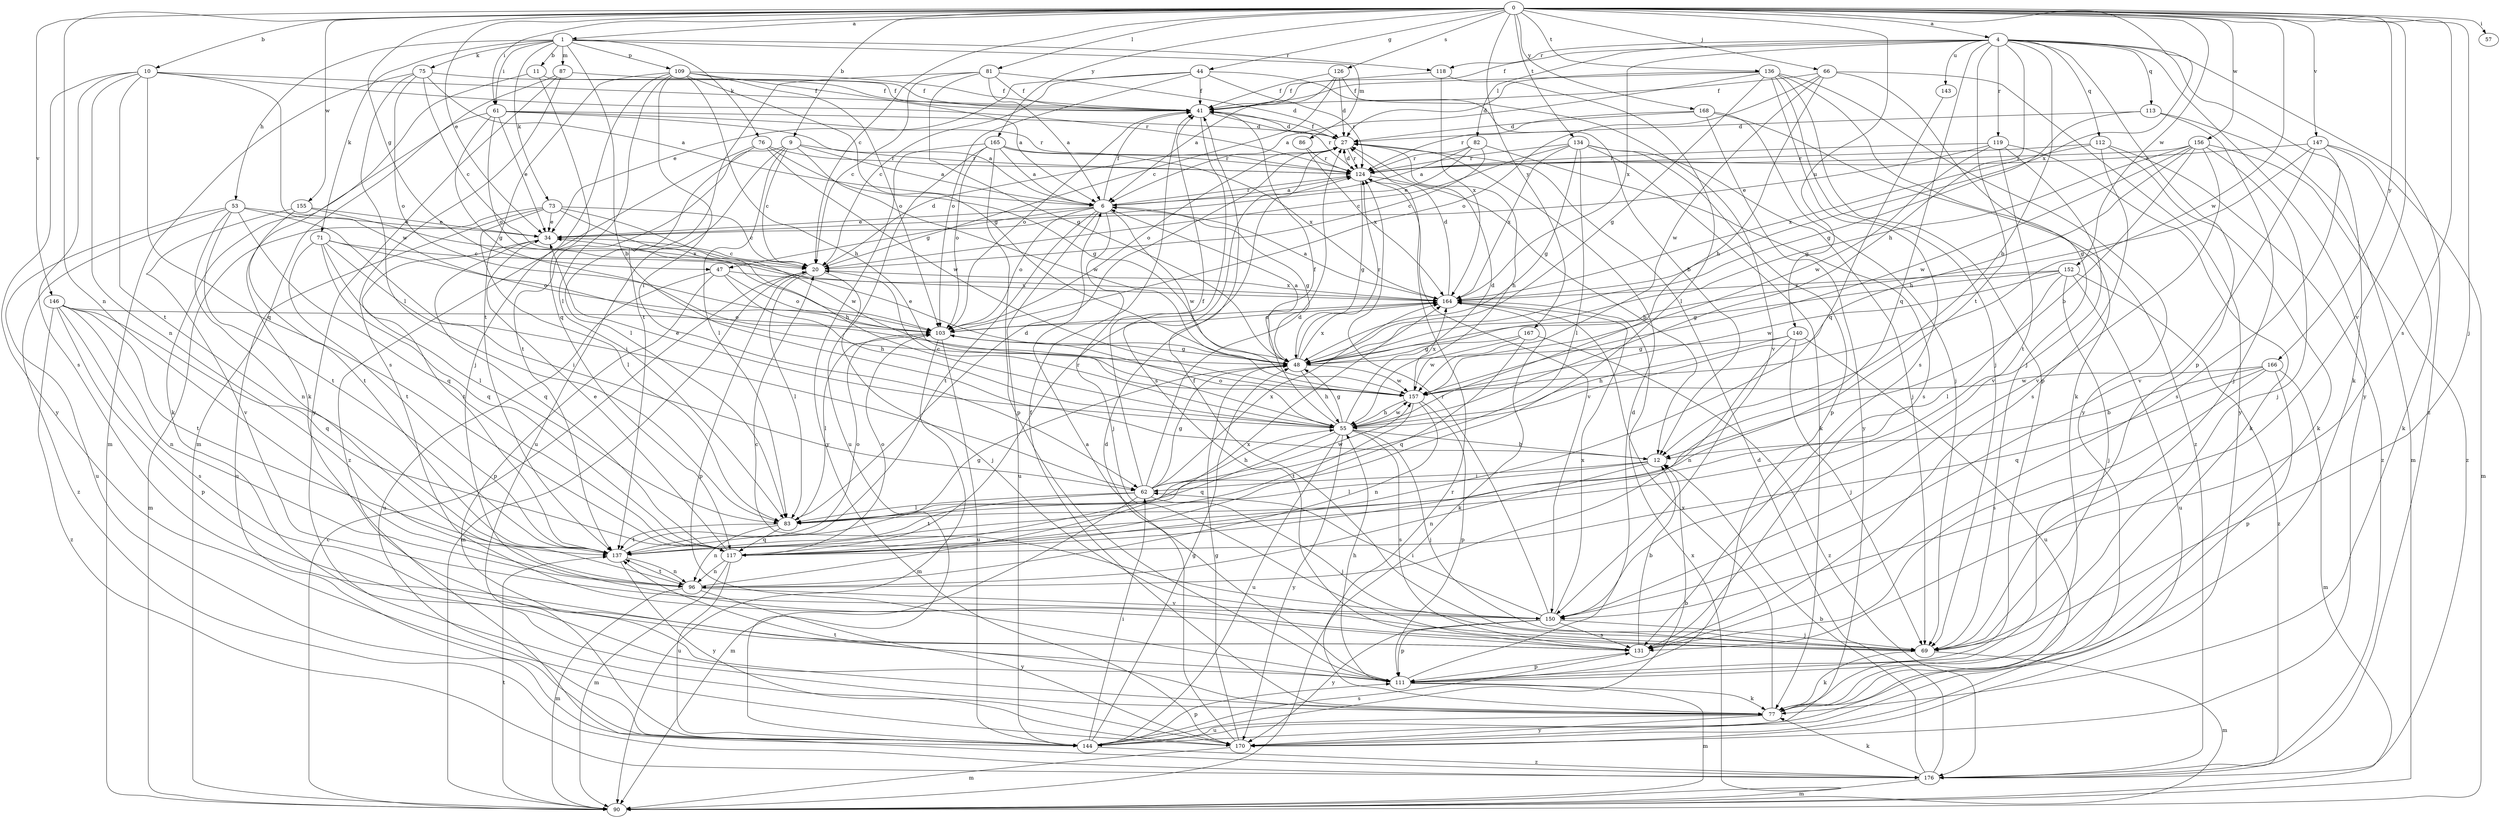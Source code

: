 strict digraph  {
0;
1;
4;
6;
9;
10;
11;
12;
20;
27;
34;
41;
44;
47;
48;
53;
55;
57;
61;
62;
66;
69;
71;
73;
75;
76;
77;
81;
82;
83;
86;
87;
90;
96;
103;
109;
111;
112;
113;
117;
118;
119;
124;
126;
131;
134;
136;
137;
140;
143;
144;
146;
147;
150;
152;
155;
156;
157;
164;
165;
166;
167;
168;
170;
176;
0 -> 1  [label=a];
0 -> 4  [label=a];
0 -> 9  [label=b];
0 -> 10  [label=b];
0 -> 20  [label=c];
0 -> 34  [label=e];
0 -> 44  [label=g];
0 -> 47  [label=g];
0 -> 57  [label=i];
0 -> 61  [label=i];
0 -> 66  [label=j];
0 -> 69  [label=j];
0 -> 81  [label=l];
0 -> 96  [label=n];
0 -> 126  [label=s];
0 -> 131  [label=s];
0 -> 134  [label=t];
0 -> 136  [label=t];
0 -> 140  [label=u];
0 -> 146  [label=v];
0 -> 147  [label=v];
0 -> 150  [label=v];
0 -> 152  [label=w];
0 -> 155  [label=w];
0 -> 156  [label=w];
0 -> 157  [label=w];
0 -> 164  [label=x];
0 -> 165  [label=y];
0 -> 166  [label=y];
0 -> 167  [label=y];
0 -> 168  [label=y];
1 -> 11  [label=b];
1 -> 12  [label=b];
1 -> 53  [label=h];
1 -> 61  [label=i];
1 -> 71  [label=k];
1 -> 73  [label=k];
1 -> 75  [label=k];
1 -> 76  [label=k];
1 -> 86  [label=m];
1 -> 87  [label=m];
1 -> 109  [label=p];
1 -> 118  [label=r];
4 -> 12  [label=b];
4 -> 41  [label=f];
4 -> 55  [label=h];
4 -> 77  [label=k];
4 -> 82  [label=l];
4 -> 111  [label=p];
4 -> 112  [label=q];
4 -> 113  [label=q];
4 -> 117  [label=q];
4 -> 118  [label=r];
4 -> 119  [label=r];
4 -> 137  [label=t];
4 -> 143  [label=u];
4 -> 164  [label=x];
4 -> 170  [label=y];
4 -> 176  [label=z];
6 -> 34  [label=e];
6 -> 41  [label=f];
6 -> 47  [label=g];
6 -> 48  [label=g];
6 -> 69  [label=j];
6 -> 103  [label=o];
6 -> 124  [label=r];
6 -> 137  [label=t];
6 -> 144  [label=u];
6 -> 157  [label=w];
9 -> 6  [label=a];
9 -> 20  [label=c];
9 -> 83  [label=l];
9 -> 124  [label=r];
9 -> 137  [label=t];
9 -> 144  [label=u];
9 -> 157  [label=w];
10 -> 41  [label=f];
10 -> 96  [label=n];
10 -> 117  [label=q];
10 -> 124  [label=r];
10 -> 131  [label=s];
10 -> 137  [label=t];
10 -> 157  [label=w];
10 -> 170  [label=y];
11 -> 41  [label=f];
11 -> 77  [label=k];
11 -> 117  [label=q];
12 -> 62  [label=i];
12 -> 83  [label=l];
12 -> 96  [label=n];
20 -> 27  [label=d];
20 -> 69  [label=j];
20 -> 83  [label=l];
20 -> 90  [label=m];
20 -> 111  [label=p];
20 -> 164  [label=x];
27 -> 41  [label=f];
27 -> 55  [label=h];
27 -> 103  [label=o];
27 -> 124  [label=r];
34 -> 20  [label=c];
34 -> 117  [label=q];
34 -> 137  [label=t];
41 -> 27  [label=d];
41 -> 103  [label=o];
41 -> 124  [label=r];
41 -> 131  [label=s];
44 -> 12  [label=b];
44 -> 20  [label=c];
44 -> 34  [label=e];
44 -> 41  [label=f];
44 -> 103  [label=o];
44 -> 124  [label=r];
47 -> 55  [label=h];
47 -> 103  [label=o];
47 -> 111  [label=p];
47 -> 144  [label=u];
47 -> 164  [label=x];
48 -> 6  [label=a];
48 -> 34  [label=e];
48 -> 55  [label=h];
48 -> 124  [label=r];
48 -> 157  [label=w];
48 -> 164  [label=x];
53 -> 34  [label=e];
53 -> 62  [label=i];
53 -> 96  [label=n];
53 -> 117  [label=q];
53 -> 137  [label=t];
53 -> 144  [label=u];
53 -> 176  [label=z];
55 -> 12  [label=b];
55 -> 20  [label=c];
55 -> 27  [label=d];
55 -> 34  [label=e];
55 -> 41  [label=f];
55 -> 48  [label=g];
55 -> 69  [label=j];
55 -> 103  [label=o];
55 -> 117  [label=q];
55 -> 131  [label=s];
55 -> 144  [label=u];
55 -> 157  [label=w];
55 -> 170  [label=y];
61 -> 6  [label=a];
61 -> 27  [label=d];
61 -> 34  [label=e];
61 -> 48  [label=g];
61 -> 77  [label=k];
61 -> 103  [label=o];
61 -> 124  [label=r];
62 -> 27  [label=d];
62 -> 41  [label=f];
62 -> 48  [label=g];
62 -> 55  [label=h];
62 -> 69  [label=j];
62 -> 83  [label=l];
62 -> 90  [label=m];
62 -> 137  [label=t];
62 -> 157  [label=w];
62 -> 164  [label=x];
66 -> 41  [label=f];
66 -> 55  [label=h];
66 -> 69  [label=j];
66 -> 103  [label=o];
66 -> 157  [label=w];
66 -> 170  [label=y];
69 -> 41  [label=f];
69 -> 77  [label=k];
69 -> 90  [label=m];
71 -> 20  [label=c];
71 -> 62  [label=i];
71 -> 83  [label=l];
71 -> 103  [label=o];
71 -> 117  [label=q];
71 -> 137  [label=t];
73 -> 20  [label=c];
73 -> 34  [label=e];
73 -> 55  [label=h];
73 -> 83  [label=l];
73 -> 90  [label=m];
73 -> 144  [label=u];
73 -> 157  [label=w];
75 -> 6  [label=a];
75 -> 20  [label=c];
75 -> 41  [label=f];
75 -> 83  [label=l];
75 -> 90  [label=m];
75 -> 103  [label=o];
76 -> 48  [label=g];
76 -> 83  [label=l];
76 -> 124  [label=r];
76 -> 157  [label=w];
76 -> 176  [label=z];
77 -> 41  [label=f];
77 -> 137  [label=t];
77 -> 144  [label=u];
77 -> 164  [label=x];
77 -> 170  [label=y];
81 -> 6  [label=a];
81 -> 20  [label=c];
81 -> 27  [label=d];
81 -> 41  [label=f];
81 -> 48  [label=g];
81 -> 137  [label=t];
82 -> 6  [label=a];
82 -> 20  [label=c];
82 -> 34  [label=e];
82 -> 124  [label=r];
82 -> 131  [label=s];
83 -> 27  [label=d];
83 -> 96  [label=n];
83 -> 117  [label=q];
83 -> 137  [label=t];
86 -> 124  [label=r];
86 -> 164  [label=x];
87 -> 41  [label=f];
87 -> 90  [label=m];
87 -> 131  [label=s];
87 -> 170  [label=y];
90 -> 20  [label=c];
90 -> 124  [label=r];
90 -> 137  [label=t];
90 -> 164  [label=x];
96 -> 90  [label=m];
96 -> 137  [label=t];
96 -> 150  [label=v];
96 -> 164  [label=x];
96 -> 170  [label=y];
103 -> 48  [label=g];
103 -> 83  [label=l];
103 -> 90  [label=m];
103 -> 144  [label=u];
103 -> 164  [label=x];
109 -> 6  [label=a];
109 -> 41  [label=f];
109 -> 48  [label=g];
109 -> 55  [label=h];
109 -> 62  [label=i];
109 -> 69  [label=j];
109 -> 83  [label=l];
109 -> 103  [label=o];
109 -> 137  [label=t];
111 -> 6  [label=a];
111 -> 27  [label=d];
111 -> 55  [label=h];
111 -> 77  [label=k];
111 -> 90  [label=m];
112 -> 77  [label=k];
112 -> 124  [label=r];
112 -> 131  [label=s];
112 -> 164  [label=x];
112 -> 176  [label=z];
113 -> 27  [label=d];
113 -> 48  [label=g];
113 -> 69  [label=j];
113 -> 90  [label=m];
117 -> 34  [label=e];
117 -> 90  [label=m];
117 -> 96  [label=n];
117 -> 103  [label=o];
117 -> 124  [label=r];
117 -> 144  [label=u];
118 -> 41  [label=f];
118 -> 83  [label=l];
118 -> 164  [label=x];
119 -> 34  [label=e];
119 -> 77  [label=k];
119 -> 124  [label=r];
119 -> 137  [label=t];
119 -> 150  [label=v];
119 -> 157  [label=w];
124 -> 6  [label=a];
124 -> 12  [label=b];
124 -> 27  [label=d];
124 -> 48  [label=g];
124 -> 150  [label=v];
126 -> 6  [label=a];
126 -> 20  [label=c];
126 -> 27  [label=d];
126 -> 41  [label=f];
126 -> 150  [label=v];
131 -> 12  [label=b];
131 -> 111  [label=p];
134 -> 20  [label=c];
134 -> 48  [label=g];
134 -> 69  [label=j];
134 -> 77  [label=k];
134 -> 83  [label=l];
134 -> 111  [label=p];
134 -> 124  [label=r];
134 -> 164  [label=x];
136 -> 6  [label=a];
136 -> 27  [label=d];
136 -> 41  [label=f];
136 -> 48  [label=g];
136 -> 69  [label=j];
136 -> 77  [label=k];
136 -> 111  [label=p];
136 -> 131  [label=s];
136 -> 170  [label=y];
137 -> 48  [label=g];
137 -> 96  [label=n];
137 -> 103  [label=o];
137 -> 170  [label=y];
140 -> 48  [label=g];
140 -> 55  [label=h];
140 -> 69  [label=j];
140 -> 96  [label=n];
140 -> 144  [label=u];
143 -> 117  [label=q];
144 -> 12  [label=b];
144 -> 48  [label=g];
144 -> 62  [label=i];
144 -> 111  [label=p];
144 -> 131  [label=s];
144 -> 176  [label=z];
146 -> 96  [label=n];
146 -> 103  [label=o];
146 -> 111  [label=p];
146 -> 117  [label=q];
146 -> 131  [label=s];
146 -> 137  [label=t];
146 -> 176  [label=z];
147 -> 48  [label=g];
147 -> 77  [label=k];
147 -> 90  [label=m];
147 -> 124  [label=r];
147 -> 131  [label=s];
147 -> 150  [label=v];
150 -> 20  [label=c];
150 -> 62  [label=i];
150 -> 69  [label=j];
150 -> 111  [label=p];
150 -> 124  [label=r];
150 -> 131  [label=s];
150 -> 164  [label=x];
150 -> 170  [label=y];
152 -> 48  [label=g];
152 -> 69  [label=j];
152 -> 83  [label=l];
152 -> 144  [label=u];
152 -> 157  [label=w];
152 -> 164  [label=x];
152 -> 176  [label=z];
155 -> 34  [label=e];
155 -> 137  [label=t];
155 -> 150  [label=v];
155 -> 164  [label=x];
156 -> 12  [label=b];
156 -> 48  [label=g];
156 -> 55  [label=h];
156 -> 69  [label=j];
156 -> 124  [label=r];
156 -> 150  [label=v];
156 -> 157  [label=w];
156 -> 176  [label=z];
157 -> 55  [label=h];
157 -> 96  [label=n];
157 -> 111  [label=p];
157 -> 137  [label=t];
157 -> 164  [label=x];
164 -> 6  [label=a];
164 -> 27  [label=d];
164 -> 77  [label=k];
164 -> 103  [label=o];
165 -> 6  [label=a];
165 -> 103  [label=o];
165 -> 111  [label=p];
165 -> 124  [label=r];
165 -> 144  [label=u];
165 -> 164  [label=x];
165 -> 170  [label=y];
166 -> 12  [label=b];
166 -> 90  [label=m];
166 -> 111  [label=p];
166 -> 117  [label=q];
166 -> 131  [label=s];
166 -> 157  [label=w];
167 -> 48  [label=g];
167 -> 117  [label=q];
167 -> 157  [label=w];
167 -> 176  [label=z];
168 -> 27  [label=d];
168 -> 69  [label=j];
168 -> 124  [label=r];
168 -> 170  [label=y];
168 -> 176  [label=z];
170 -> 27  [label=d];
170 -> 48  [label=g];
170 -> 90  [label=m];
176 -> 12  [label=b];
176 -> 27  [label=d];
176 -> 77  [label=k];
176 -> 90  [label=m];
}
